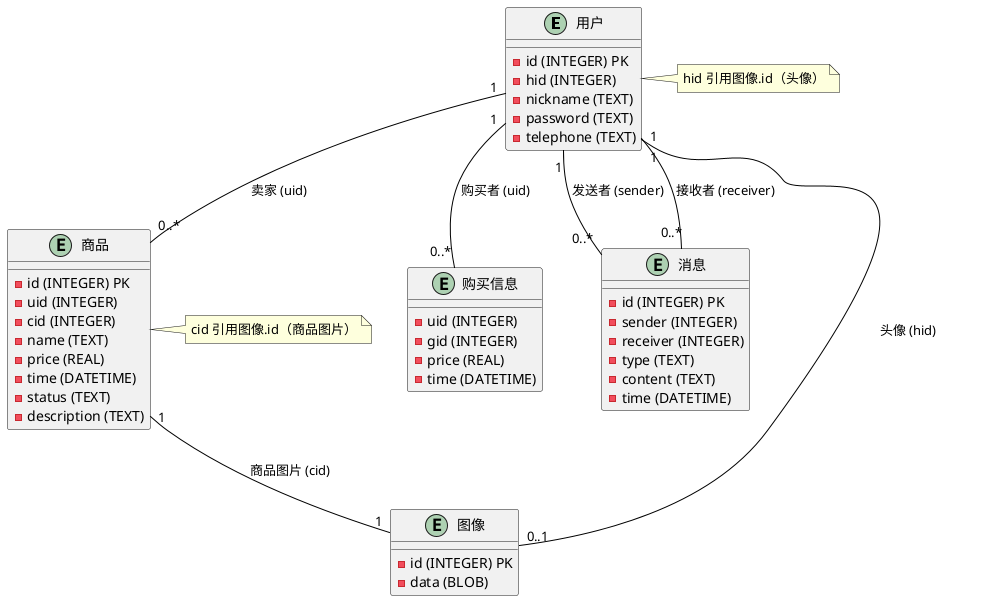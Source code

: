 @startuml ER
skinparam class {
  BackgroundColor<<entity>> LightYellow
  ArrowColor black
}

entity 用户 {
  - id (INTEGER) PK
  - hid (INTEGER)
  - nickname (TEXT)
  - password (TEXT)
  - telephone (TEXT)
}

entity 商品 {
  - id (INTEGER) PK
  - uid (INTEGER)
  - cid (INTEGER)
  - name (TEXT)
  - price (REAL)
  - time (DATETIME)
  - status (TEXT)
  - description (TEXT)
}

entity 购买信息 {
  - uid (INTEGER)
  - gid (INTEGER)
  - price (REAL)
  - time (DATETIME)
}

entity 消息 {
  - id (INTEGER) PK
  - sender (INTEGER)
  - receiver (INTEGER)
  - type (TEXT)
  - content (TEXT)
  - time (DATETIME)
}

entity 图像 {
  - id (INTEGER) PK
  - data (BLOB)
}

用户 "1" -- "0..*" 商品 : 卖家 (uid)
用户 "1" -- "0..*" 购买信息 : 购买者 (uid)
商品 "1" -- "1" 图像 : 商品图片 (cid)
用户 "1" -- "0..*" 消息 : 发送者 (sender)
用户 "1" -- "0..*" 消息 : 接收者 (receiver)
用户 "1" -- "0..1" 图像 : 头像 (hid)

note right of 用户
  hid 引用图像.id（头像）
end note

note right of 商品
  cid 引用图像.id（商品图片）
end note

@enduml



@startuml classDiagram
class User {
  + int id // 主键
  + int hid // 头像ID，引用Image.id
  + String nickname
  + String password
  + String telephone
}

class Goods {
  + int id // 主键
  + int uid // 卖家ID，引用User.id
  + int cid // 商品图片ID，引用Image.id
  + String name
  + double price
  + datetime time // 上架时间，默认当前时间
  + String status // 状态（OnSale/SoldOut/Removed/Unknown）
  + String description
}

class Purchase {
  + int uid // 购买者ID，引用User.id
  + int gid // 商品ID，引用Goods.id
  + double price // 购买价格
  + datetime time // 购买时间，默认当前时间
}

class Message {
  + int id // 主键，自动递增
  + int sender // 发送者ID，引用User.id
  + int receiver // 接收者ID，引用User.id
  + String type // 消息类型（text/image）
  + String content
  + datetime time // 发送时间，默认当前时间
}

class Image {
  + int id // 主键
  + BLOB data // 图像二进制数据
}

' 关联关系
User "1" --> "0..*" Goods : 卖家
User "1" --> "0..*" Purchase : 购买者
Goods "1" --> "1" Image : 商品图片
User "1" --> "0..*" Message : 发送者
User "1" --> "0..*" Message : 接收者
Message "1" --> "1" User : 发送者
Message "1" --> "1" User : 接收者
User "1" --> "0..1" Image : 头像

@enduml

@startuml registerAndLoginSequenceDiagram
title 用户注册与登录流程图

actor 用户
participant 客户端
participant 服务端

alt 用户选择注册
    用户 -> 客户端: 填写注册信息
    客户端 -> 服务端: 提交注册信息
    服务端 -> 服务端: 验证注册信息
    服务端 --> 客户端: 返回注册结果
    客户端 -> 用户: 显示注册结果
else 用户选择登录
    用户 -> 客户端: 填写账号信息
    客户端 -> 服务端: 提交登录请求
    服务端 -> 服务端: 验证登录信息
    服务端 --> 客户端: 返回验证结果

    alt 登录成功
        客户端 -> 服务端: 获取在售商品列表
        服务端 -> 客户端: 返回商品列表
        客户端 -> 客户端: 生成“首页”
        客户端 -> 用户: 显示“首页”
    else 登录失败
        客户端 -> 用户: 显示登录失败信息
    end
end
@enduml

@startuml purchaseSequenceDiagram
title 商品购买流程图

actor 买家
actor 卖家
participant 客户端
participant 服务端

买家 -> 客户端: 进入首页并浏览商品
客户端 -> 服务端: 获取商品列表和详情
服务端 --> 客户端: 返回商品信息
客户端 -> 买家: 显示商品

买家 -> 客户端: 点击购买
客户端 -> 服务端: 提交购买请求
服务端 -> 服务端: 验证并处理请求
服务端 -> 卖家: 通知卖家处理
卖家 -> 服务端: 返回处理结果
服务端 --> 客户端: 返回购买结果
客户端 -> 买家: 显示结果

@enduml

@startuml chatSequenceDiagram
title 实时聊天流程图

actor 用户A
actor 用户B
participant 客户端A
participant 客户端B
participant 服务端

用户A -> 客户端A: 输入消息内容
客户端A -> 服务端: 发送消息（消息内容, 接收者ID）
服务端 -> 数据库: 存储消息到数据库
数据库 --> 服务端: 返回存储成功
服务端 -> 客户端B: 推送消息（消息内容, 发送者ID）
客户端B -> 用户B: 显示消息内容

@enduml